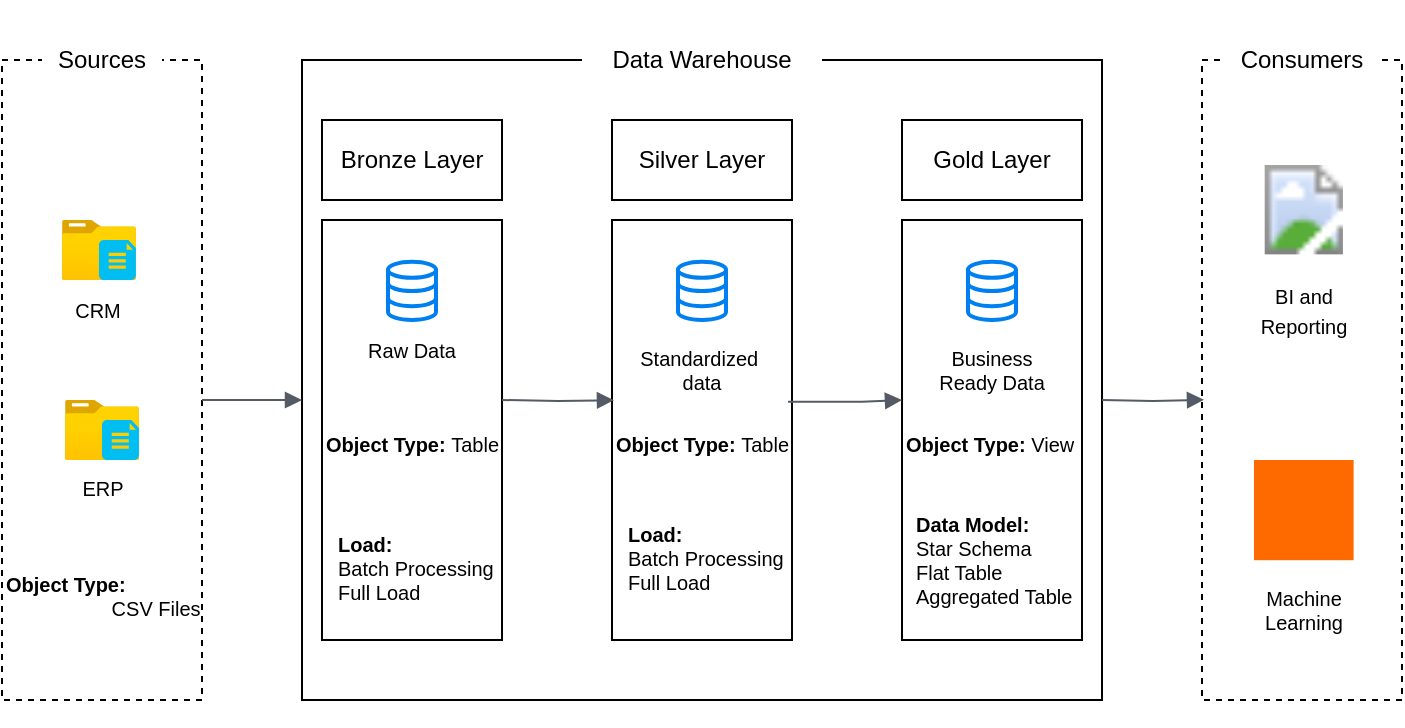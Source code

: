<mxfile version="28.0.6">
  <diagram name="Page-1" id="3QzqsA-SterBfVEvlQ4p">
    <mxGraphModel dx="872" dy="537" grid="1" gridSize="10" guides="1" tooltips="1" connect="1" arrows="1" fold="1" page="1" pageScale="1" pageWidth="850" pageHeight="1100" math="0" shadow="0">
      <root>
        <mxCell id="0" />
        <mxCell id="1" parent="0" />
        <mxCell id="NF1WEwznyzRVCKGdovKT-1" value="" style="rounded=0;whiteSpace=wrap;html=1;fillColor=none;dashed=1;" vertex="1" parent="1">
          <mxGeometry x="10" y="120" width="100" height="320" as="geometry" />
        </mxCell>
        <mxCell id="NF1WEwznyzRVCKGdovKT-2" value="&lt;span style=&quot;font-weight: normal;&quot;&gt;Sources&lt;/span&gt;" style="rounded=0;whiteSpace=wrap;html=1;fontStyle=1;strokeColor=none;" vertex="1" parent="1">
          <mxGeometry x="30" y="90" width="60" height="60" as="geometry" />
        </mxCell>
        <mxCell id="NF1WEwznyzRVCKGdovKT-4" value="" style="rounded=0;whiteSpace=wrap;html=1;fillColor=none;" vertex="1" parent="1">
          <mxGeometry x="160" y="120" width="400" height="320" as="geometry" />
        </mxCell>
        <mxCell id="NF1WEwznyzRVCKGdovKT-5" value="Data Warehouse" style="rounded=0;whiteSpace=wrap;html=1;strokeColor=none;fillColor=default;" vertex="1" parent="1">
          <mxGeometry x="300" y="90" width="120" height="60" as="geometry" />
        </mxCell>
        <mxCell id="NF1WEwznyzRVCKGdovKT-6" value="" style="rounded=0;whiteSpace=wrap;html=1;fillColor=none;dashed=1;" vertex="1" parent="1">
          <mxGeometry x="610" y="120" width="100" height="320" as="geometry" />
        </mxCell>
        <mxCell id="NF1WEwznyzRVCKGdovKT-7" value="Consumers" style="rounded=0;whiteSpace=wrap;html=1;strokeColor=none;" vertex="1" parent="1">
          <mxGeometry x="620" y="90" width="80" height="60" as="geometry" />
        </mxCell>
        <mxCell id="NF1WEwznyzRVCKGdovKT-8" value="Bronze Layer" style="rounded=0;whiteSpace=wrap;html=1;fillColor=default;" vertex="1" parent="1">
          <mxGeometry x="170" y="150" width="90" height="40" as="geometry" />
        </mxCell>
        <mxCell id="NF1WEwznyzRVCKGdovKT-9" value="" style="rounded=0;whiteSpace=wrap;html=1;fillColor=default;" vertex="1" parent="1">
          <mxGeometry x="170" y="200" width="90" height="210" as="geometry" />
        </mxCell>
        <mxCell id="NF1WEwznyzRVCKGdovKT-11" value="" style="rounded=0;whiteSpace=wrap;html=1;fillColor=default;" vertex="1" parent="1">
          <mxGeometry x="315" y="200" width="90" height="210" as="geometry" />
        </mxCell>
        <mxCell id="NF1WEwznyzRVCKGdovKT-12" value="" style="rounded=0;whiteSpace=wrap;html=1;fillColor=default;" vertex="1" parent="1">
          <mxGeometry x="460" y="200" width="90" height="210" as="geometry" />
        </mxCell>
        <mxCell id="NF1WEwznyzRVCKGdovKT-13" value="Silver Layer" style="rounded=0;whiteSpace=wrap;html=1;fillColor=default;" vertex="1" parent="1">
          <mxGeometry x="315" y="150" width="90" height="40" as="geometry" />
        </mxCell>
        <mxCell id="NF1WEwznyzRVCKGdovKT-14" value="Gold Layer" style="rounded=0;whiteSpace=wrap;html=1;fillColor=default;" vertex="1" parent="1">
          <mxGeometry x="460" y="150" width="90" height="40" as="geometry" />
        </mxCell>
        <mxCell id="NF1WEwznyzRVCKGdovKT-15" value="" style="image;aspect=fixed;html=1;points=[];align=center;fontSize=12;image=img/lib/azure2/general/Folder_Blank.svg;" vertex="1" parent="1">
          <mxGeometry x="40.0" y="200" width="36.96" height="30" as="geometry" />
        </mxCell>
        <mxCell id="NF1WEwznyzRVCKGdovKT-16" value="" style="verticalLabelPosition=bottom;html=1;verticalAlign=top;align=center;strokeColor=none;fillColor=#00BEF2;shape=mxgraph.azure.file_2;pointerEvents=1;" vertex="1" parent="1">
          <mxGeometry x="58.48" y="210" width="18.48" height="20" as="geometry" />
        </mxCell>
        <mxCell id="NF1WEwznyzRVCKGdovKT-18" value="&lt;font style=&quot;font-size: 10px;&quot;&gt;ERP&lt;/font&gt;" style="image;aspect=fixed;html=1;points=[];align=center;fontSize=12;image=img/lib/azure2/general/Folder_Blank.svg;" vertex="1" parent="1">
          <mxGeometry x="41.52" y="290" width="36.96" height="30" as="geometry" />
        </mxCell>
        <mxCell id="NF1WEwznyzRVCKGdovKT-20" value="" style="verticalLabelPosition=bottom;html=1;verticalAlign=top;align=center;strokeColor=none;fillColor=#00BEF2;shape=mxgraph.azure.file_2;pointerEvents=1;" vertex="1" parent="1">
          <mxGeometry x="60.0" y="300" width="18.48" height="20" as="geometry" />
        </mxCell>
        <mxCell id="NF1WEwznyzRVCKGdovKT-24" value="" style="html=1;verticalLabelPosition=bottom;align=center;labelBackgroundColor=#ffffff;verticalAlign=top;strokeWidth=2;strokeColor=#0080F0;shadow=0;dashed=0;shape=mxgraph.ios7.icons.data;" vertex="1" parent="1">
          <mxGeometry x="203" y="220.9" width="24" height="29.1" as="geometry" />
        </mxCell>
        <mxCell id="NF1WEwznyzRVCKGdovKT-25" value="" style="html=1;verticalLabelPosition=bottom;align=center;labelBackgroundColor=#ffffff;verticalAlign=top;strokeWidth=2;strokeColor=#0080F0;shadow=0;dashed=0;shape=mxgraph.ios7.icons.data;" vertex="1" parent="1">
          <mxGeometry x="348" y="220.9" width="24" height="29.1" as="geometry" />
        </mxCell>
        <mxCell id="NF1WEwznyzRVCKGdovKT-26" value="" style="html=1;verticalLabelPosition=bottom;align=center;labelBackgroundColor=#ffffff;verticalAlign=top;strokeWidth=2;strokeColor=#0080F0;shadow=0;dashed=0;shape=mxgraph.ios7.icons.data;" vertex="1" parent="1">
          <mxGeometry x="493" y="220.9" width="24" height="29.1" as="geometry" />
        </mxCell>
        <mxCell id="NF1WEwznyzRVCKGdovKT-27" value="" style="edgeStyle=orthogonalEdgeStyle;html=1;endArrow=block;elbow=vertical;startArrow=none;endFill=1;strokeColor=#545B64;rounded=0;" edge="1" parent="1">
          <mxGeometry width="100" relative="1" as="geometry">
            <mxPoint x="110" y="290" as="sourcePoint" />
            <mxPoint x="160" y="290" as="targetPoint" />
          </mxGeometry>
        </mxCell>
        <mxCell id="NF1WEwznyzRVCKGdovKT-31" value="" style="edgeStyle=orthogonalEdgeStyle;html=1;endArrow=block;elbow=vertical;startArrow=none;endFill=1;strokeColor=#545B64;rounded=0;entryX=0.011;entryY=0.429;entryDx=0;entryDy=0;entryPerimeter=0;" edge="1" parent="1" target="NF1WEwznyzRVCKGdovKT-11">
          <mxGeometry width="100" relative="1" as="geometry">
            <mxPoint x="260" y="290" as="sourcePoint" />
            <mxPoint x="310" y="290" as="targetPoint" />
          </mxGeometry>
        </mxCell>
        <mxCell id="NF1WEwznyzRVCKGdovKT-32" value="" style="edgeStyle=orthogonalEdgeStyle;html=1;endArrow=block;elbow=vertical;startArrow=none;endFill=1;strokeColor=#545B64;rounded=0;exitX=0.978;exitY=0.433;exitDx=0;exitDy=0;exitPerimeter=0;" edge="1" parent="1" source="NF1WEwznyzRVCKGdovKT-11">
          <mxGeometry width="100" relative="1" as="geometry">
            <mxPoint x="410" y="290" as="sourcePoint" />
            <mxPoint x="460" y="290" as="targetPoint" />
            <Array as="points">
              <mxPoint x="440" y="291" />
            </Array>
          </mxGeometry>
        </mxCell>
        <mxCell id="NF1WEwznyzRVCKGdovKT-33" value="" style="edgeStyle=orthogonalEdgeStyle;html=1;endArrow=block;elbow=vertical;startArrow=none;endFill=1;strokeColor=#545B64;rounded=0;entryX=0.01;entryY=0.531;entryDx=0;entryDy=0;entryPerimeter=0;" edge="1" parent="1" target="NF1WEwznyzRVCKGdovKT-6">
          <mxGeometry width="100" relative="1" as="geometry">
            <mxPoint x="560" y="290" as="sourcePoint" />
            <mxPoint x="660" y="290" as="targetPoint" />
          </mxGeometry>
        </mxCell>
        <mxCell id="NF1WEwznyzRVCKGdovKT-35" value="Raw Data" style="text;html=1;align=center;verticalAlign=middle;whiteSpace=wrap;rounded=0;fontSize=10;" vertex="1" parent="1">
          <mxGeometry x="185" y="250" width="60" height="30" as="geometry" />
        </mxCell>
        <mxCell id="NF1WEwznyzRVCKGdovKT-37" value="Standardized&amp;nbsp;&lt;div&gt;data&lt;/div&gt;" style="text;html=1;align=center;verticalAlign=middle;whiteSpace=wrap;rounded=0;fontSize=10;" vertex="1" parent="1">
          <mxGeometry x="330" y="260" width="60" height="30" as="geometry" />
        </mxCell>
        <mxCell id="NF1WEwznyzRVCKGdovKT-39" value="Business Ready Data" style="text;html=1;align=center;verticalAlign=middle;whiteSpace=wrap;rounded=0;fontSize=10;" vertex="1" parent="1">
          <mxGeometry x="475" y="260" width="60" height="30" as="geometry" />
        </mxCell>
        <mxCell id="NF1WEwznyzRVCKGdovKT-53" value="" style="image;aspect=fixed;html=1;points=[];align=center;fontSize=12;image=img/lib/azure2/power_platform/PowerBI.svg;" vertex="1" parent="1">
          <mxGeometry x="641.35" y="168.77" width="39.1" height="52.13" as="geometry" />
        </mxCell>
        <mxCell id="NF1WEwznyzRVCKGdovKT-55" value="" style="points=[];aspect=fixed;html=1;align=center;shadow=0;dashed=0;fillColor=#FF6A00;strokeColor=none;shape=mxgraph.alibaba_cloud.machine_learning;" vertex="1" parent="1">
          <mxGeometry x="636" y="320" width="49.8" height="50.1" as="geometry" />
        </mxCell>
        <mxCell id="NF1WEwznyzRVCKGdovKT-57" value="&lt;font size=&quot;1&quot;&gt;BI and Reporting&lt;/font&gt;" style="text;html=1;align=center;verticalAlign=middle;whiteSpace=wrap;rounded=0;" vertex="1" parent="1">
          <mxGeometry x="631" y="230" width="60" height="30" as="geometry" />
        </mxCell>
        <mxCell id="NF1WEwznyzRVCKGdovKT-58" value="Machine Learning" style="text;html=1;align=center;verticalAlign=middle;whiteSpace=wrap;rounded=0;fontSize=10;" vertex="1" parent="1">
          <mxGeometry x="631" y="380" width="60" height="30" as="geometry" />
        </mxCell>
        <mxCell id="NF1WEwznyzRVCKGdovKT-60" value="&lt;b&gt;Load:&lt;/b&gt;&lt;div&gt;Batch Processing&lt;/div&gt;&lt;div&gt;Full Load&lt;/div&gt;" style="text;html=1;whiteSpace=wrap;overflow=hidden;rounded=0;fontSize=10;" vertex="1" parent="1">
          <mxGeometry x="321.37" y="345" width="100" height="100" as="geometry" />
        </mxCell>
        <mxCell id="NF1WEwznyzRVCKGdovKT-61" value="&lt;b&gt;Load:&lt;/b&gt;&lt;div&gt;Batch Processing&lt;/div&gt;&lt;div&gt;Full Load&lt;/div&gt;" style="text;html=1;whiteSpace=wrap;overflow=hidden;rounded=0;fontSize=10;" vertex="1" parent="1">
          <mxGeometry x="176.37" y="350" width="100" height="100" as="geometry" />
        </mxCell>
        <mxCell id="NF1WEwznyzRVCKGdovKT-62" value="&lt;b&gt;Object Type:&amp;nbsp;&lt;/b&gt;&lt;span style=&quot;background-color: transparent; color: light-dark(rgb(0, 0, 0), rgb(255, 255, 255));&quot;&gt;Table&lt;/span&gt;" style="text;html=1;whiteSpace=wrap;overflow=hidden;rounded=0;fontSize=10;" vertex="1" parent="1">
          <mxGeometry x="170" y="300" width="100" height="30" as="geometry" />
        </mxCell>
        <mxCell id="NF1WEwznyzRVCKGdovKT-63" value="&lt;b&gt;Object Type:&amp;nbsp;&lt;/b&gt;&lt;span style=&quot;background-color: transparent; color: light-dark(rgb(0, 0, 0), rgb(255, 255, 255));&quot;&gt;Table&lt;/span&gt;" style="text;html=1;whiteSpace=wrap;overflow=hidden;rounded=0;fontSize=10;" vertex="1" parent="1">
          <mxGeometry x="315" y="300" width="100" height="30" as="geometry" />
        </mxCell>
        <mxCell id="NF1WEwznyzRVCKGdovKT-64" value="&lt;b&gt;Object Type: &lt;/b&gt;View" style="text;html=1;whiteSpace=wrap;overflow=hidden;rounded=0;fontSize=10;" vertex="1" parent="1">
          <mxGeometry x="460" y="300" width="100" height="30" as="geometry" />
        </mxCell>
        <mxCell id="NF1WEwznyzRVCKGdovKT-65" value="&lt;b&gt;Object Type:&amp;nbsp;&lt;/b&gt;&lt;div&gt;&lt;b&gt;&amp;nbsp; &amp;nbsp; &amp;nbsp; &amp;nbsp; &amp;nbsp; &amp;nbsp; &amp;nbsp; &amp;nbsp; &amp;nbsp; &amp;nbsp;&lt;/b&gt;CSV Files&lt;/div&gt;" style="text;html=1;whiteSpace=wrap;overflow=hidden;rounded=0;fontSize=10;" vertex="1" parent="1">
          <mxGeometry x="10" y="370.1" width="120" height="30" as="geometry" />
        </mxCell>
        <mxCell id="NF1WEwznyzRVCKGdovKT-66" value="Data Model:&lt;div&gt;&lt;span style=&quot;font-weight: normal;&quot;&gt;Star Schema&lt;/span&gt;&lt;/div&gt;&lt;div&gt;&lt;span style=&quot;font-weight: normal;&quot;&gt;Flat Table&lt;/span&gt;&lt;/div&gt;&lt;div&gt;&lt;span style=&quot;font-weight: normal;&quot;&gt;Aggregated Table&lt;/span&gt;&lt;/div&gt;" style="text;html=1;whiteSpace=wrap;overflow=hidden;rounded=0;fontStyle=1;fontSize=10;" vertex="1" parent="1">
          <mxGeometry x="465" y="340" width="90" height="85" as="geometry" />
        </mxCell>
        <mxCell id="NF1WEwznyzRVCKGdovKT-69" value="CRM" style="text;html=1;align=center;verticalAlign=middle;whiteSpace=wrap;rounded=0;fontSize=10;" vertex="1" parent="1">
          <mxGeometry x="28" y="230" width="60" height="30" as="geometry" />
        </mxCell>
      </root>
    </mxGraphModel>
  </diagram>
</mxfile>
